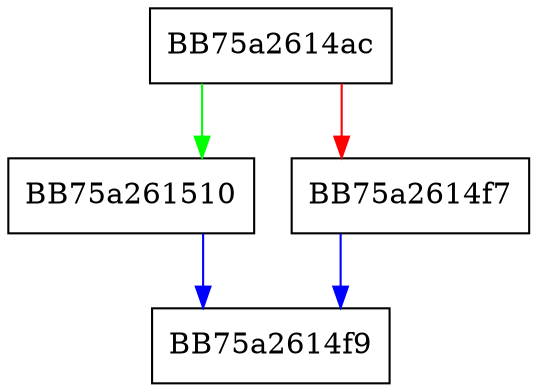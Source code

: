 digraph ReplaceValue {
  node [shape="box"];
  graph [splines=ortho];
  BB75a2614ac -> BB75a261510 [color="green"];
  BB75a2614ac -> BB75a2614f7 [color="red"];
  BB75a2614f7 -> BB75a2614f9 [color="blue"];
  BB75a261510 -> BB75a2614f9 [color="blue"];
}